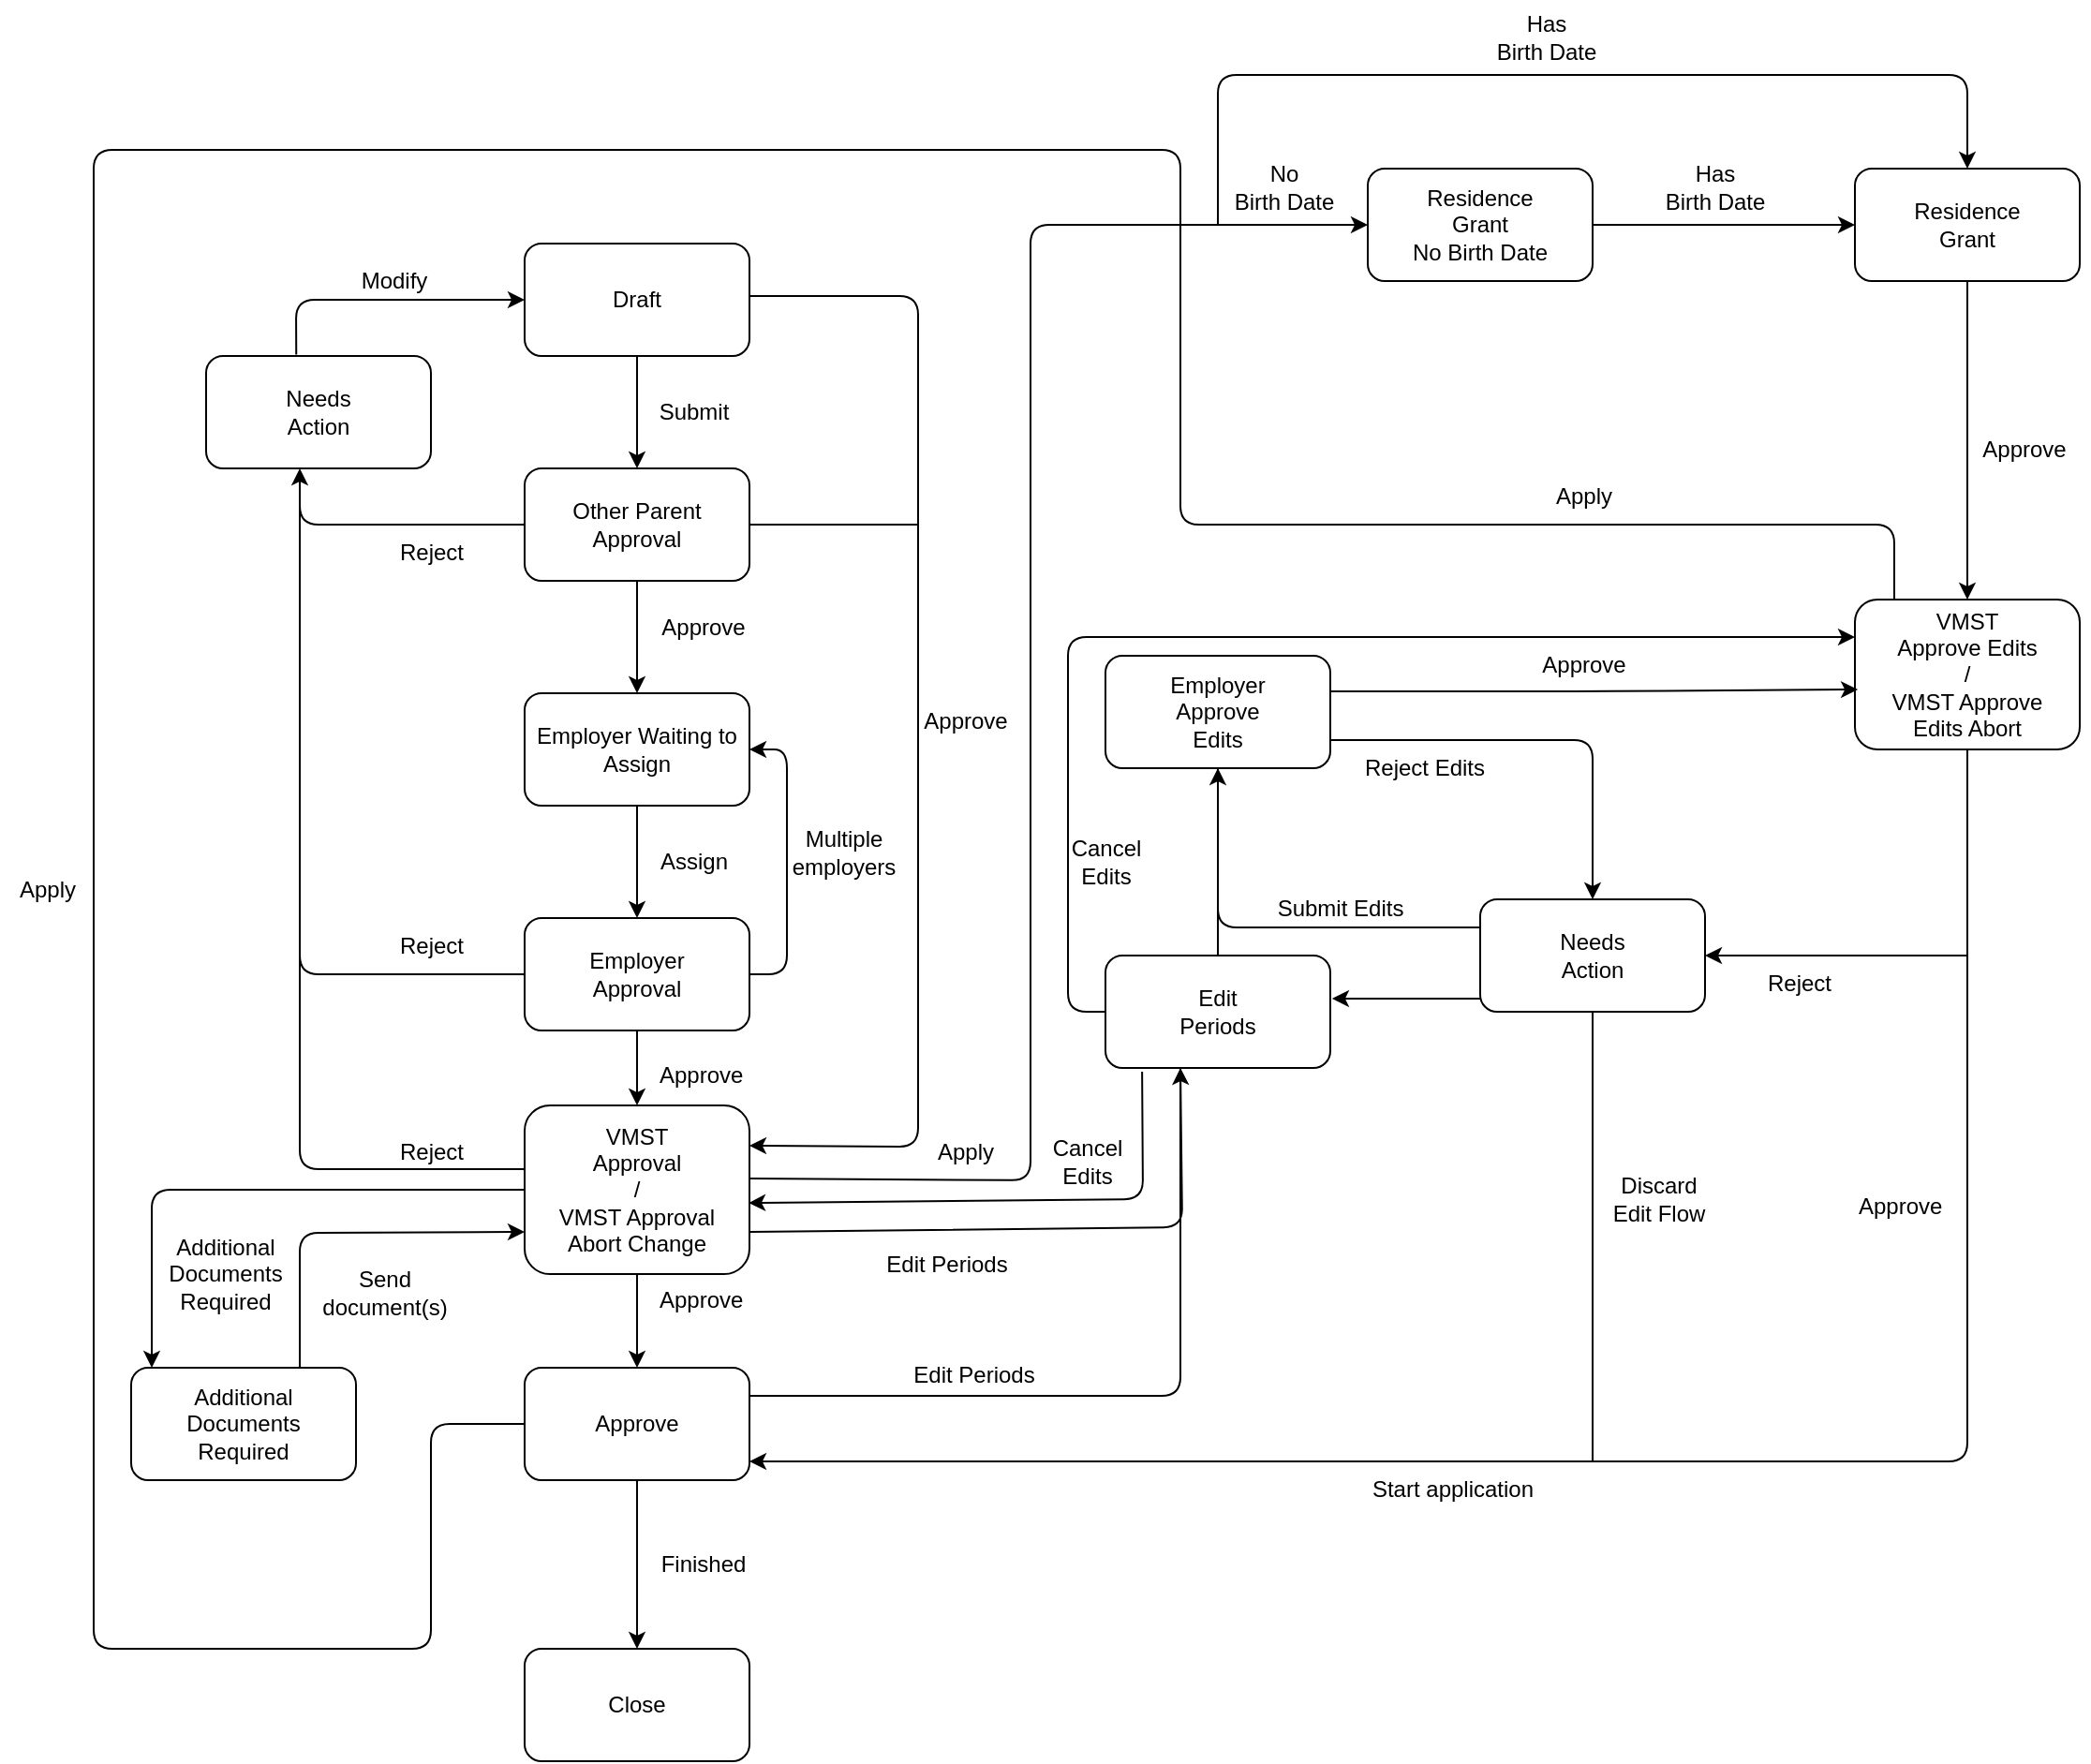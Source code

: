 <mxfile>
    <diagram id="XFyOMNRHPZt_d9PDHA7L" name="Page-1">
        <mxGraphModel dx="2335" dy="1551" grid="1" gridSize="10" guides="0" tooltips="1" connect="1" arrows="1" fold="1" page="1" pageScale="1" pageWidth="1169" pageHeight="827" background="#ffffff" math="0" shadow="0">
            <root>
                <mxCell id="0"/>
                <mxCell id="1" parent="0"/>
                <mxCell id="2" value="Draft" style="rounded=1;whiteSpace=wrap;html=1;" parent="1" vertex="1">
                    <mxGeometry x="250" y="10" width="120" height="60" as="geometry"/>
                </mxCell>
                <mxCell id="3" value="Other Parent&lt;br&gt;Approval" style="rounded=1;whiteSpace=wrap;html=1;" parent="1" vertex="1">
                    <mxGeometry x="250" y="130" width="120" height="60" as="geometry"/>
                </mxCell>
                <mxCell id="4" value="Employer Waiting to Assign" style="rounded=1;whiteSpace=wrap;html=1;" parent="1" vertex="1">
                    <mxGeometry x="250" y="250" width="120" height="60" as="geometry"/>
                </mxCell>
                <mxCell id="150" style="edgeStyle=none;html=1;exitX=1;exitY=0.5;exitDx=0;exitDy=0;entryX=1;entryY=0.5;entryDx=0;entryDy=0;" parent="1" source="5" target="4" edge="1">
                    <mxGeometry relative="1" as="geometry">
                        <mxPoint x="430" y="400" as="targetPoint"/>
                        <Array as="points">
                            <mxPoint x="390" y="400"/>
                            <mxPoint x="390" y="280"/>
                        </Array>
                    </mxGeometry>
                </mxCell>
                <mxCell id="5" value="Employer&lt;br&gt;Approval" style="rounded=1;whiteSpace=wrap;html=1;" parent="1" vertex="1">
                    <mxGeometry x="250" y="370" width="120" height="60" as="geometry"/>
                </mxCell>
                <mxCell id="155" style="edgeStyle=none;html=1;entryX=0.5;entryY=0;entryDx=0;entryDy=0;strokeColor=#000000;" parent="1" target="7" edge="1">
                    <mxGeometry relative="1" as="geometry">
                        <mxPoint x="310" y="550" as="sourcePoint"/>
                        <Array as="points">
                            <mxPoint x="310" y="570"/>
                        </Array>
                    </mxGeometry>
                </mxCell>
                <mxCell id="6" value="VMST&lt;br&gt;Approval &lt;br&gt;/&lt;br&gt;VMST Approval&lt;br&gt;Abort Change" style="rounded=1;whiteSpace=wrap;html=1;" parent="1" vertex="1">
                    <mxGeometry x="250" y="470" width="120" height="90" as="geometry"/>
                </mxCell>
                <mxCell id="7" value="Approve" style="rounded=1;whiteSpace=wrap;html=1;" parent="1" vertex="1">
                    <mxGeometry x="250" y="610" width="120" height="60" as="geometry"/>
                </mxCell>
                <mxCell id="8" value="Close" style="rounded=1;whiteSpace=wrap;html=1;" parent="1" vertex="1">
                    <mxGeometry x="250" y="760" width="120" height="60" as="geometry"/>
                </mxCell>
                <mxCell id="9" value="Needs&lt;br&gt;Action" style="rounded=1;whiteSpace=wrap;html=1;" parent="1" vertex="1">
                    <mxGeometry x="80" y="70" width="120" height="60" as="geometry"/>
                </mxCell>
                <mxCell id="10" value="Additional&lt;br&gt;Documents&lt;br&gt;Required" style="rounded=1;whiteSpace=wrap;html=1;" parent="1" vertex="1">
                    <mxGeometry x="40" y="610" width="120" height="60" as="geometry"/>
                </mxCell>
                <mxCell id="159" style="edgeStyle=none;html=1;entryX=0;entryY=0.25;entryDx=0;entryDy=0;exitX=0;exitY=0.5;exitDx=0;exitDy=0;" edge="1" parent="1" source="11" target="13">
                    <mxGeometry relative="1" as="geometry">
                        <Array as="points">
                            <mxPoint x="540" y="420"/>
                            <mxPoint x="540" y="220"/>
                        </Array>
                    </mxGeometry>
                </mxCell>
                <mxCell id="11" value="Edit&lt;br&gt;Periods" style="rounded=1;whiteSpace=wrap;html=1;" parent="1" vertex="1">
                    <mxGeometry x="560" y="390" width="120" height="60" as="geometry"/>
                </mxCell>
                <mxCell id="12" value="Employer&lt;br&gt;Approve&lt;br&gt;Edits" style="rounded=1;whiteSpace=wrap;html=1;" parent="1" vertex="1">
                    <mxGeometry x="560" y="230" width="120" height="60" as="geometry"/>
                </mxCell>
                <mxCell id="13" value="VMST&lt;br&gt;Approve Edits&lt;br&gt;/&lt;br&gt;VMST Approve&lt;br&gt;Edits Abort" style="rounded=1;whiteSpace=wrap;html=1;" parent="1" vertex="1">
                    <mxGeometry x="960" y="200" width="120" height="80" as="geometry"/>
                </mxCell>
                <mxCell id="14" value="Needs&lt;br&gt;Action" style="rounded=1;whiteSpace=wrap;html=1;" parent="1" vertex="1">
                    <mxGeometry x="760" y="360" width="120" height="60" as="geometry"/>
                </mxCell>
                <mxCell id="15" value="Residence&lt;br&gt;Grant&lt;br&gt;" style="rounded=1;whiteSpace=wrap;html=1;" parent="1" vertex="1">
                    <mxGeometry x="960" y="-30" width="120" height="60" as="geometry"/>
                </mxCell>
                <mxCell id="18" value="" style="endArrow=classic;html=1;entryX=0.5;entryY=0;entryDx=0;entryDy=0;exitX=0.5;exitY=1;exitDx=0;exitDy=0;fontColor=#FFFFFF;strokeColor=#000000;" parent="1" source="2" target="3" edge="1">
                    <mxGeometry width="50" height="50" relative="1" as="geometry">
                        <mxPoint x="400" y="570" as="sourcePoint"/>
                        <mxPoint x="450" y="520" as="targetPoint"/>
                    </mxGeometry>
                </mxCell>
                <mxCell id="19" value="" style="endArrow=classic;html=1;entryX=0.5;entryY=0;entryDx=0;entryDy=0;exitX=0.5;exitY=1;exitDx=0;exitDy=0;fontColor=#FFFFFF;strokeColor=#000000;" parent="1" edge="1">
                    <mxGeometry width="50" height="50" relative="1" as="geometry">
                        <mxPoint x="310" y="190" as="sourcePoint"/>
                        <mxPoint x="310" y="250" as="targetPoint"/>
                    </mxGeometry>
                </mxCell>
                <mxCell id="20" value="" style="endArrow=classic;html=1;entryX=0.5;entryY=0;entryDx=0;entryDy=0;exitX=0.5;exitY=1;exitDx=0;exitDy=0;fontColor=#FFFFFF;strokeColor=#000000;" parent="1" edge="1">
                    <mxGeometry width="50" height="50" relative="1" as="geometry">
                        <mxPoint x="310" y="310" as="sourcePoint"/>
                        <mxPoint x="310" y="370" as="targetPoint"/>
                    </mxGeometry>
                </mxCell>
                <mxCell id="21" value="" style="endArrow=classic;html=1;exitX=0.5;exitY=1;exitDx=0;exitDy=0;fontColor=#FFFFFF;strokeColor=#000000;" parent="1" edge="1">
                    <mxGeometry width="50" height="50" relative="1" as="geometry">
                        <mxPoint x="310" y="430" as="sourcePoint"/>
                        <mxPoint x="310" y="470" as="targetPoint"/>
                    </mxGeometry>
                </mxCell>
                <mxCell id="23" value="" style="endArrow=classic;html=1;entryX=0.5;entryY=0;entryDx=0;entryDy=0;exitX=0.5;exitY=1;exitDx=0;exitDy=0;fontColor=#FFFFFF;strokeColor=#000000;" parent="1" target="8" edge="1">
                    <mxGeometry width="50" height="50" relative="1" as="geometry">
                        <mxPoint x="310" y="670" as="sourcePoint"/>
                        <mxPoint x="310" y="730" as="targetPoint"/>
                    </mxGeometry>
                </mxCell>
                <mxCell id="24" value="" style="endArrow=classic;html=1;exitX=0;exitY=0.5;exitDx=0;exitDy=0;fontColor=#FFFFFF;strokeColor=#000000;" parent="1" source="3" edge="1">
                    <mxGeometry width="50" height="50" relative="1" as="geometry">
                        <mxPoint x="130" y="220" as="sourcePoint"/>
                        <mxPoint x="130" y="130" as="targetPoint"/>
                        <Array as="points">
                            <mxPoint x="130" y="160"/>
                        </Array>
                    </mxGeometry>
                </mxCell>
                <mxCell id="26" value="" style="endArrow=none;html=1;exitX=0;exitY=0.5;exitDx=0;exitDy=0;fontColor=#FFFFFF;strokeColor=#000000;" parent="1" source="5" edge="1">
                    <mxGeometry width="50" height="50" relative="1" as="geometry">
                        <mxPoint x="400" y="570" as="sourcePoint"/>
                        <mxPoint x="130" y="150" as="targetPoint"/>
                        <Array as="points">
                            <mxPoint x="130" y="400"/>
                        </Array>
                    </mxGeometry>
                </mxCell>
                <mxCell id="27" value="" style="endArrow=none;html=1;exitX=0.004;exitY=0.378;exitDx=0;exitDy=0;fontColor=#FFFFFF;strokeColor=#000000;exitPerimeter=0;" parent="1" source="6" edge="1">
                    <mxGeometry width="50" height="50" relative="1" as="geometry">
                        <mxPoint x="250" y="520" as="sourcePoint"/>
                        <mxPoint x="130" y="270" as="targetPoint"/>
                        <Array as="points">
                            <mxPoint x="130" y="504"/>
                        </Array>
                    </mxGeometry>
                </mxCell>
                <mxCell id="29" value="" style="endArrow=classic;html=1;exitX=1;exitY=0.5;exitDx=0;exitDy=0;fontColor=#FFFFFF;strokeColor=#000000;entryX=1;entryY=0.25;entryDx=0;entryDy=0;" parent="1" edge="1">
                    <mxGeometry width="50" height="50" relative="1" as="geometry">
                        <mxPoint x="370" y="38" as="sourcePoint"/>
                        <mxPoint x="370" y="491.5" as="targetPoint"/>
                        <Array as="points">
                            <mxPoint x="460" y="38"/>
                            <mxPoint x="460" y="492"/>
                        </Array>
                    </mxGeometry>
                </mxCell>
                <mxCell id="30" value="" style="endArrow=none;html=1;exitX=1;exitY=0.5;exitDx=0;exitDy=0;fontColor=#FFFFFF;strokeColor=#000000;" parent="1" source="3" edge="1">
                    <mxGeometry width="50" height="50" relative="1" as="geometry">
                        <mxPoint x="400" y="520" as="sourcePoint"/>
                        <mxPoint x="460" y="160" as="targetPoint"/>
                    </mxGeometry>
                </mxCell>
                <mxCell id="31" value="" style="endArrow=classic;html=1;exitX=0;exitY=0.5;exitDx=0;exitDy=0;fontColor=#FFFFFF;strokeColor=#000000;" parent="1" source="6" edge="1">
                    <mxGeometry width="50" height="50" relative="1" as="geometry">
                        <mxPoint x="400" y="720" as="sourcePoint"/>
                        <mxPoint x="51" y="610" as="targetPoint"/>
                        <Array as="points">
                            <mxPoint x="51" y="515"/>
                        </Array>
                    </mxGeometry>
                </mxCell>
                <mxCell id="32" value="" style="endArrow=classic;html=1;exitX=0.75;exitY=0;exitDx=0;exitDy=0;entryX=0;entryY=0.75;entryDx=0;entryDy=0;fontColor=#FFFFFF;strokeColor=#000000;" parent="1" source="10" target="6" edge="1">
                    <mxGeometry width="50" height="50" relative="1" as="geometry">
                        <mxPoint x="400" y="720" as="sourcePoint"/>
                        <mxPoint x="220" y="550" as="targetPoint"/>
                        <Array as="points">
                            <mxPoint x="130" y="570"/>
                            <mxPoint x="130" y="538"/>
                        </Array>
                    </mxGeometry>
                </mxCell>
                <mxCell id="33" value="" style="endArrow=classic;html=1;exitX=1;exitY=0.75;exitDx=0;exitDy=0;strokeColor=#000000;" parent="1" source="6" edge="1">
                    <mxGeometry width="50" height="50" relative="1" as="geometry">
                        <mxPoint x="450" y="680" as="sourcePoint"/>
                        <mxPoint x="600" y="450" as="targetPoint"/>
                        <Array as="points">
                            <mxPoint x="601" y="535"/>
                        </Array>
                    </mxGeometry>
                </mxCell>
                <mxCell id="34" value="" style="endArrow=classic;html=1;strokeColor=#000000;entryX=0.5;entryY=1;entryDx=0;entryDy=0;exitX=0.5;exitY=0;exitDx=0;exitDy=0;" parent="1" edge="1" target="12" source="11">
                    <mxGeometry width="50" height="50" relative="1" as="geometry">
                        <mxPoint x="600" y="390" as="sourcePoint"/>
                        <mxPoint x="600" y="290" as="targetPoint"/>
                    </mxGeometry>
                </mxCell>
                <mxCell id="36" value="" style="endArrow=none;html=1;exitX=1;exitY=0.25;exitDx=0;exitDy=0;strokeColor=#000000;" parent="1" source="7" edge="1">
                    <mxGeometry width="50" height="50" relative="1" as="geometry">
                        <mxPoint x="450" y="680" as="sourcePoint"/>
                        <mxPoint x="600" y="450" as="targetPoint"/>
                        <Array as="points">
                            <mxPoint x="600" y="625"/>
                        </Array>
                    </mxGeometry>
                </mxCell>
                <mxCell id="37" value="" style="endArrow=classic;html=1;entryX=0.996;entryY=0.578;entryDx=0;entryDy=0;exitX=0.163;exitY=1.033;exitDx=0;exitDy=0;fontColor=#FFFFFF;strokeColor=#000000;exitPerimeter=0;entryPerimeter=0;" parent="1" source="11" target="6" edge="1">
                    <mxGeometry width="50" height="50" relative="1" as="geometry">
                        <mxPoint x="660" y="640" as="sourcePoint"/>
                        <mxPoint x="500" y="630" as="targetPoint"/>
                        <Array as="points">
                            <mxPoint x="580" y="520"/>
                        </Array>
                    </mxGeometry>
                </mxCell>
                <mxCell id="38" value="" style="endArrow=classic;html=1;entryX=0.013;entryY=0.6;entryDx=0;entryDy=0;fontColor=#FFFFFF;strokeColor=#000000;entryPerimeter=0;" parent="1" target="13" edge="1">
                    <mxGeometry width="50" height="50" relative="1" as="geometry">
                        <mxPoint x="680" y="249" as="sourcePoint"/>
                        <mxPoint x="950" y="260" as="targetPoint"/>
                        <Array as="points">
                            <mxPoint x="820" y="249"/>
                        </Array>
                    </mxGeometry>
                </mxCell>
                <mxCell id="39" value="" style="endArrow=classic;html=1;exitX=1;exitY=0.75;exitDx=0;exitDy=0;entryX=0.5;entryY=0;entryDx=0;entryDy=0;strokeColor=#000000;" parent="1" source="12" target="14" edge="1">
                    <mxGeometry width="50" height="50" relative="1" as="geometry">
                        <mxPoint x="690" y="255" as="sourcePoint"/>
                        <mxPoint x="970" y="255" as="targetPoint"/>
                        <Array as="points">
                            <mxPoint x="820" y="275"/>
                        </Array>
                    </mxGeometry>
                </mxCell>
                <mxCell id="41" value="" style="endArrow=none;html=1;entryX=0;entryY=0.25;entryDx=0;entryDy=0;strokeColor=#000000;exitX=0.5;exitY=1;exitDx=0;exitDy=0;" parent="1" target="14" edge="1" source="12">
                    <mxGeometry width="50" height="50" relative="1" as="geometry">
                        <mxPoint x="600" y="300" as="sourcePoint"/>
                        <mxPoint x="750" y="360" as="targetPoint"/>
                        <Array as="points">
                            <mxPoint x="620" y="375"/>
                        </Array>
                    </mxGeometry>
                </mxCell>
                <mxCell id="42" value="" style="endArrow=classic;html=1;entryX=1.008;entryY=0.383;entryDx=0;entryDy=0;entryPerimeter=0;strokeColor=#000000;" parent="1" target="11" edge="1">
                    <mxGeometry width="50" height="50" relative="1" as="geometry">
                        <mxPoint x="760" y="413" as="sourcePoint"/>
                        <mxPoint x="590" y="630" as="targetPoint"/>
                    </mxGeometry>
                </mxCell>
                <mxCell id="43" value="" style="endArrow=classic;html=1;exitX=0.5;exitY=1;exitDx=0;exitDy=0;fontColor=#FFFFFF;strokeColor=#000000;" parent="1" source="13" edge="1">
                    <mxGeometry width="50" height="50" relative="1" as="geometry">
                        <mxPoint x="970" y="310" as="sourcePoint"/>
                        <mxPoint x="370" y="660" as="targetPoint"/>
                        <Array as="points">
                            <mxPoint x="1020" y="360"/>
                            <mxPoint x="1020" y="660"/>
                        </Array>
                    </mxGeometry>
                </mxCell>
                <mxCell id="44" value="" style="endArrow=classic;html=1;entryX=1;entryY=0.5;entryDx=0;entryDy=0;fontColor=#FFFFFF;strokeColor=#000000;" parent="1" target="14" edge="1">
                    <mxGeometry width="50" height="50" relative="1" as="geometry">
                        <mxPoint x="1020" y="390" as="sourcePoint"/>
                        <mxPoint x="650" y="630" as="targetPoint"/>
                    </mxGeometry>
                </mxCell>
                <mxCell id="53" value="" style="endArrow=classic;html=1;entryX=0;entryY=0.5;entryDx=0;entryDy=0;exitX=0.401;exitY=-0.012;exitDx=0;exitDy=0;exitPerimeter=0;strokeColor=#000000;" parent="1" source="9" target="2" edge="1">
                    <mxGeometry width="50" height="50" relative="1" as="geometry">
                        <mxPoint x="140" y="40" as="sourcePoint"/>
                        <mxPoint x="480" y="740" as="targetPoint"/>
                        <Array as="points">
                            <mxPoint x="128" y="40"/>
                        </Array>
                    </mxGeometry>
                </mxCell>
                <mxCell id="55" value="Reject" style="text;html=1;align=center;verticalAlign=middle;resizable=0;points=[];autosize=1;strokeColor=none;fillColor=none;fontColor=#000000;" parent="1" vertex="1">
                    <mxGeometry x="170" y="160" width="60" height="30" as="geometry"/>
                </mxCell>
                <mxCell id="56" value="Reject" style="text;html=1;align=center;verticalAlign=middle;resizable=0;points=[];autosize=1;strokeColor=none;fillColor=none;fontColor=#000000;" parent="1" vertex="1">
                    <mxGeometry x="170" y="370" width="60" height="30" as="geometry"/>
                </mxCell>
                <mxCell id="57" value="Reject" style="text;html=1;align=center;verticalAlign=middle;resizable=0;points=[];autosize=1;strokeColor=none;fillColor=none;fontColor=#000000;" parent="1" vertex="1">
                    <mxGeometry x="170" y="480" width="60" height="30" as="geometry"/>
                </mxCell>
                <mxCell id="59" value="Reject" style="text;html=1;align=center;verticalAlign=middle;resizable=0;points=[];autosize=1;strokeColor=none;fillColor=none;fontColor=#000000;" parent="1" vertex="1">
                    <mxGeometry x="900" y="390" width="60" height="30" as="geometry"/>
                </mxCell>
                <mxCell id="60" value="Approve" style="text;html=1;align=center;verticalAlign=middle;resizable=0;points=[];autosize=1;strokeColor=none;fillColor=none;fontColor=#000000;" parent="1" vertex="1">
                    <mxGeometry x="780" y="220" width="70" height="30" as="geometry"/>
                </mxCell>
                <mxCell id="62" value="Approve" style="text;html=1;align=center;verticalAlign=middle;resizable=0;points=[];autosize=1;strokeColor=none;fillColor=none;fontColor=#000000;" parent="1" vertex="1">
                    <mxGeometry x="310" y="200" width="70" height="30" as="geometry"/>
                </mxCell>
                <mxCell id="63" value="Submit" style="text;html=1;align=center;verticalAlign=middle;resizable=0;points=[];autosize=1;strokeColor=none;fillColor=none;fontColor=#000000;" parent="1" vertex="1">
                    <mxGeometry x="310" y="85" width="60" height="30" as="geometry"/>
                </mxCell>
                <mxCell id="64" value="Approve" style="text;whiteSpace=wrap;fontColor=#000000;" parent="1" vertex="1">
                    <mxGeometry x="320" y="440" width="80" height="30" as="geometry"/>
                </mxCell>
                <mxCell id="65" value="Approve" style="text;fontColor=#000000;" parent="1" vertex="1">
                    <mxGeometry x="960" y="510" width="50" height="30" as="geometry"/>
                </mxCell>
                <mxCell id="66" value="Approve" style="text;fontColor=#000000;" parent="1" vertex="1">
                    <mxGeometry x="320" y="560" width="50" height="30" as="geometry"/>
                </mxCell>
                <mxCell id="67" value="Finished" style="text;html=1;align=center;verticalAlign=middle;resizable=0;points=[];autosize=1;strokeColor=none;fillColor=none;fontColor=#000000;" parent="1" vertex="1">
                    <mxGeometry x="310" y="700" width="70" height="30" as="geometry"/>
                </mxCell>
                <mxCell id="68" value="Edit Periods" style="text;html=1;align=center;verticalAlign=middle;resizable=0;points=[];autosize=1;strokeColor=none;fillColor=none;fontColor=#000000;" parent="1" vertex="1">
                    <mxGeometry x="430" y="540" width="90" height="30" as="geometry"/>
                </mxCell>
                <mxCell id="72" value="Edit Periods" style="text;align=center;fontColor=#000000;" parent="1" vertex="1">
                    <mxGeometry x="440" y="600" width="100" height="40" as="geometry"/>
                </mxCell>
                <mxCell id="73" value="" style="endArrow=none;html=1;entryX=0.5;entryY=1;entryDx=0;entryDy=0;fontColor=#FFFFFF;strokeColor=#000000;" parent="1" target="14" edge="1">
                    <mxGeometry width="50" height="50" relative="1" as="geometry">
                        <mxPoint x="820" y="660" as="sourcePoint"/>
                        <mxPoint x="610" y="580" as="targetPoint"/>
                    </mxGeometry>
                </mxCell>
                <mxCell id="74" value="Discard&lt;br&gt;Edit Flow" style="text;html=1;align=center;verticalAlign=middle;resizable=0;points=[];autosize=1;strokeColor=none;fillColor=none;fontColor=#000000;" parent="1" vertex="1">
                    <mxGeometry x="820" y="500" width="70" height="40" as="geometry"/>
                </mxCell>
                <mxCell id="75" value="Cancel&lt;br&gt;Edits" style="text;html=1;align=center;verticalAlign=middle;resizable=0;points=[];autosize=1;strokeColor=none;fillColor=none;fontColor=#000000;" parent="1" vertex="1">
                    <mxGeometry x="520" y="480" width="60" height="40" as="geometry"/>
                </mxCell>
                <mxCell id="76" value="Reject Edits" style="text;html=1;align=center;verticalAlign=middle;resizable=0;points=[];autosize=1;strokeColor=none;fillColor=none;fontColor=#000000;" parent="1" vertex="1">
                    <mxGeometry x="685" y="275" width="90" height="30" as="geometry"/>
                </mxCell>
                <mxCell id="77" value="Submit Edits" style="text;html=1;align=center;verticalAlign=middle;resizable=0;points=[];autosize=1;strokeColor=none;fillColor=none;fontColor=#000000;" parent="1" vertex="1">
                    <mxGeometry x="640" y="350" width="90" height="30" as="geometry"/>
                </mxCell>
                <mxCell id="78" value="Assign" style="text;html=1;align=center;verticalAlign=middle;resizable=0;points=[];autosize=1;strokeColor=none;fillColor=none;fontColor=#000000;" parent="1" vertex="1">
                    <mxGeometry x="310" y="325" width="60" height="30" as="geometry"/>
                </mxCell>
                <mxCell id="79" value="Modify" style="text;html=1;align=center;verticalAlign=middle;resizable=0;points=[];autosize=1;strokeColor=none;fillColor=none;fontColor=#000000;" parent="1" vertex="1">
                    <mxGeometry x="150" y="15" width="60" height="30" as="geometry"/>
                </mxCell>
                <mxCell id="80" value="Approve" style="text;html=1;align=center;verticalAlign=middle;resizable=0;points=[];autosize=1;strokeColor=none;fillColor=none;fontColor=#000000;" parent="1" vertex="1">
                    <mxGeometry x="450" y="250" width="70" height="30" as="geometry"/>
                </mxCell>
                <mxCell id="81" value="Additional&lt;br&gt;Documents&lt;br&gt;Required" style="text;html=1;align=center;verticalAlign=middle;resizable=0;points=[];autosize=1;strokeColor=none;fillColor=none;fontColor=#000000;" parent="1" vertex="1">
                    <mxGeometry x="50" y="530" width="80" height="60" as="geometry"/>
                </mxCell>
                <mxCell id="82" value="Send &lt;br&gt;document(s)" style="text;html=1;align=center;verticalAlign=middle;resizable=0;points=[];autosize=1;strokeColor=none;fillColor=none;fontColor=#000000;" parent="1" vertex="1">
                    <mxGeometry x="130" y="550" width="90" height="40" as="geometry"/>
                </mxCell>
                <mxCell id="85" value="Start application" style="text;html=1;align=center;verticalAlign=middle;resizable=0;points=[];autosize=1;strokeColor=none;fillColor=none;fontColor=#000000;" parent="1" vertex="1">
                    <mxGeometry x="690" y="660" width="110" height="30" as="geometry"/>
                </mxCell>
                <mxCell id="93" value="Residence&lt;br&gt;Grant&lt;br&gt;No Birth Date" style="rounded=1;whiteSpace=wrap;html=1;" parent="1" vertex="1">
                    <mxGeometry x="700" y="-30" width="120" height="60" as="geometry"/>
                </mxCell>
                <mxCell id="134" value="" style="endArrow=classic;html=1;entryX=0;entryY=0.5;entryDx=0;entryDy=0;fontColor=#FFFFFF;strokeColor=#000000;exitX=1.004;exitY=0.433;exitDx=0;exitDy=0;exitPerimeter=0;" parent="1" source="6" target="93" edge="1">
                    <mxGeometry width="50" height="50" relative="1" as="geometry">
                        <mxPoint x="380" y="520" as="sourcePoint"/>
                        <mxPoint x="690" y="10" as="targetPoint"/>
                        <Array as="points">
                            <mxPoint x="520" y="510"/>
                            <mxPoint x="520"/>
                        </Array>
                    </mxGeometry>
                </mxCell>
                <mxCell id="136" value="" style="endArrow=classic;html=1;entryX=0;entryY=0.5;entryDx=0;entryDy=0;exitX=1;exitY=0.5;exitDx=0;exitDy=0;fontColor=#FFFFFF;" parent="1" source="93" target="15" edge="1">
                    <mxGeometry width="50" height="50" relative="1" as="geometry">
                        <mxPoint x="610" y="440" as="sourcePoint"/>
                        <mxPoint x="820" y="90" as="targetPoint"/>
                    </mxGeometry>
                </mxCell>
                <mxCell id="137" value="" style="endArrow=none;html=1;entryX=0;entryY=0.5;entryDx=0;entryDy=0;fillColor=#f5f5f5;strokeColor=#000000;fontColor=#000000;" parent="1" target="7" edge="1">
                    <mxGeometry width="50" height="50" relative="1" as="geometry">
                        <mxPoint x="600" as="sourcePoint"/>
                        <mxPoint x="230" y="640" as="targetPoint"/>
                        <Array as="points">
                            <mxPoint x="600" y="-40"/>
                            <mxPoint x="20" y="-40"/>
                            <mxPoint x="20" y="760"/>
                            <mxPoint x="200" y="760"/>
                            <mxPoint x="200" y="640"/>
                        </Array>
                    </mxGeometry>
                </mxCell>
                <mxCell id="138" value="" style="endArrow=none;html=1;fontColor=#FFFFFF;strokeColor=#000000;" parent="1" edge="1">
                    <mxGeometry width="50" height="50" relative="1" as="geometry">
                        <mxPoint x="981" y="200" as="sourcePoint"/>
                        <mxPoint x="600" as="targetPoint"/>
                        <Array as="points">
                            <mxPoint x="981" y="160"/>
                            <mxPoint x="600" y="160"/>
                        </Array>
                    </mxGeometry>
                </mxCell>
                <mxCell id="139" value="" style="endArrow=classic;html=1;exitX=0.5;exitY=1;exitDx=0;exitDy=0;entryX=0.5;entryY=0;entryDx=0;entryDy=0;fontColor=#FFFFFF;strokeColor=#000000;" parent="1" source="15" target="13" edge="1">
                    <mxGeometry width="50" height="50" relative="1" as="geometry">
                        <mxPoint x="890" y="80" as="sourcePoint"/>
                        <mxPoint x="820" y="130" as="targetPoint"/>
                    </mxGeometry>
                </mxCell>
                <mxCell id="140" value="Approve" style="text;html=1;align=center;verticalAlign=middle;resizable=0;points=[];autosize=1;strokeColor=none;fillColor=none;fontColor=#000000;" parent="1" vertex="1">
                    <mxGeometry x="1015" y="105" width="70" height="30" as="geometry"/>
                </mxCell>
                <mxCell id="141" value="Has&lt;br&gt;Birth Date" style="text;html=1;align=center;verticalAlign=middle;resizable=0;points=[];autosize=1;strokeColor=none;fillColor=none;fontColor=#000000;" parent="1" vertex="1">
                    <mxGeometry x="755" y="-120" width="80" height="40" as="geometry"/>
                </mxCell>
                <mxCell id="142" value="Has&lt;br&gt;Birth Date" style="text;html=1;align=center;verticalAlign=middle;resizable=0;points=[];autosize=1;strokeColor=none;fillColor=none;fontColor=#000000;" parent="1" vertex="1">
                    <mxGeometry x="845" y="-40" width="80" height="40" as="geometry"/>
                </mxCell>
                <mxCell id="143" value="" style="endArrow=classic;html=1;entryX=0.5;entryY=0;entryDx=0;entryDy=0;fontColor=#FFFFFF;strokeColor=#000000;" parent="1" target="15" edge="1">
                    <mxGeometry width="50" height="50" relative="1" as="geometry">
                        <mxPoint x="620" as="sourcePoint"/>
                        <mxPoint x="850" y="-80" as="targetPoint"/>
                        <Array as="points">
                            <mxPoint x="620" y="-80"/>
                            <mxPoint x="1020" y="-80"/>
                        </Array>
                    </mxGeometry>
                </mxCell>
                <mxCell id="145" value="No&lt;br&gt;Birth Date" style="text;html=1;align=center;verticalAlign=middle;resizable=0;points=[];autosize=1;strokeColor=none;fillColor=none;fontColor=#000000;" parent="1" vertex="1">
                    <mxGeometry x="615" y="-40" width="80" height="40" as="geometry"/>
                </mxCell>
                <mxCell id="147" value="Apply" style="text;html=1;align=center;verticalAlign=middle;resizable=0;points=[];autosize=1;strokeColor=none;fillColor=none;fontColor=#000000;" parent="1" vertex="1">
                    <mxGeometry x="790" y="130" width="50" height="30" as="geometry"/>
                </mxCell>
                <mxCell id="148" value="Apply" style="text;html=1;align=center;verticalAlign=middle;resizable=0;points=[];autosize=1;strokeColor=none;fillColor=none;fontColor=#000000;" parent="1" vertex="1">
                    <mxGeometry x="460" y="480" width="50" height="30" as="geometry"/>
                </mxCell>
                <mxCell id="149" value="Apply" style="text;html=1;align=center;verticalAlign=middle;resizable=0;points=[];autosize=1;fillColor=none;fontColor=#000000;" parent="1" vertex="1">
                    <mxGeometry x="-30" y="340" width="50" height="30" as="geometry"/>
                </mxCell>
                <mxCell id="151" value="Multiple&lt;br&gt;employers" style="text;html=1;align=center;verticalAlign=middle;resizable=0;points=[];autosize=1;strokeColor=none;fillColor=none;fontColor=#000000;" parent="1" vertex="1">
                    <mxGeometry x="380" y="315" width="80" height="40" as="geometry"/>
                </mxCell>
                <mxCell id="160" value="Cancel&lt;br&gt;Edits" style="text;html=1;align=center;verticalAlign=middle;resizable=0;points=[];autosize=1;strokeColor=none;fillColor=none;fontColor=#000000;" vertex="1" parent="1">
                    <mxGeometry x="530" y="320" width="60" height="40" as="geometry"/>
                </mxCell>
            </root>
        </mxGraphModel>
    </diagram>
</mxfile>